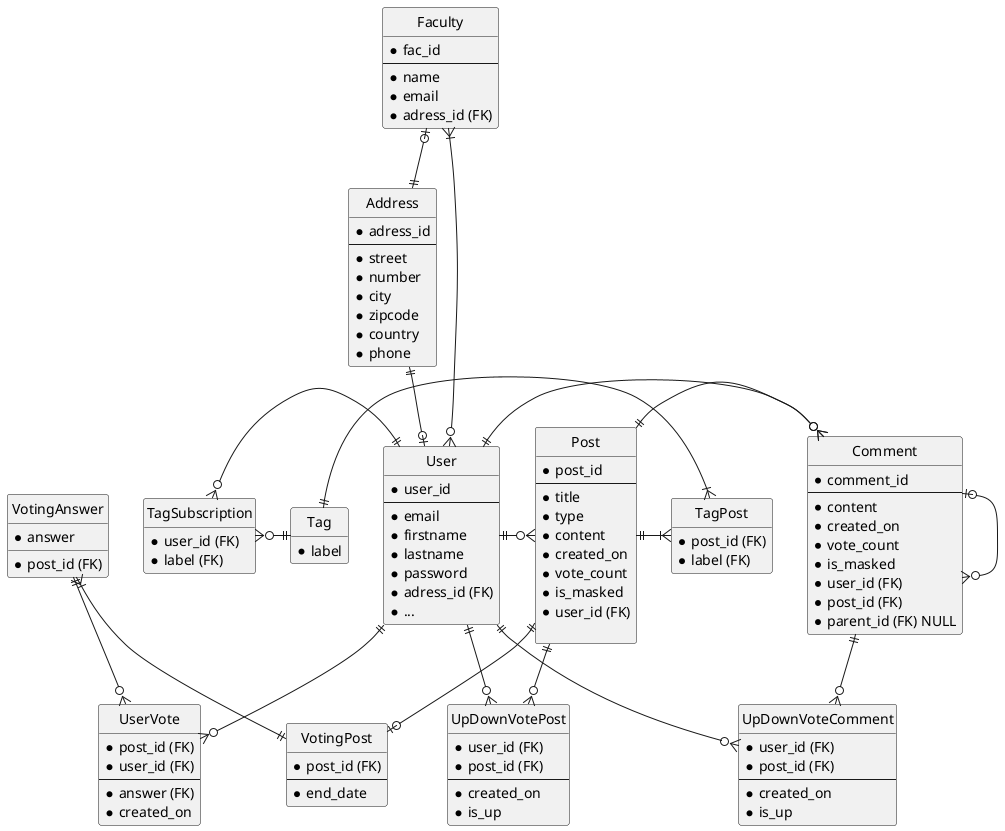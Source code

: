 @startuml db_mdl

hide circle
hide empty members

' entity Entity {
'    * identifying_attribute
'    --
'    * mandatory_attribute
'    optional_attribute
' }

' ' zero or one
' A |o--o| B

' ' exactly one
' C ||--|| D

' ' zero or many
' E }o--o{ F

' ' one or many
' G }|--|{ H

entity User {
  * user_id
  --
  * email 
  * firstname 
  * lastname
  * password
  * adress_id (FK)
  * ...
}

entity Address {
  * adress_id
  --
  * street
  * number
  * city
  * zipcode
  * country
  * phone
}



entity UpDownVotePost {
  * user_id (FK)
  * post_id (FK)
  --
  * created_on
  * is_up
}


entity UpDownVoteComment {
  * user_id (FK)
  * post_id (FK)
  --
  * created_on
  * is_up
}

entity TagSubscription{
  * user_id (FK)
  * label (FK)
}

entity Tag {
  * label
}

entity Post {
  * post_id
  --
  * title
  * type
  * content
  * created_on
  * vote_count
  * is_masked
  * user_id (FK)

}

entity Comment {
  * comment_id
  --
  * content
  * created_on
  * vote_count
  * is_masked
  * user_id (FK)
  * post_id (FK)
  * parent_id (FK) NULL
}


entity VotingPost {
  * post_id (FK)
  --
  * end_date
}

entity TagPost {
    * post_id (FK)
    * label (FK)
}

entity UserVote {
  * post_id (FK)
  * user_id (FK)
  --
  * answer (FK)
  * created_on
}

entity VotingAnswer{
  * post_id (FK)
  * answer
}

entity Faculty  {
  * fac_id
  --
  * name
  * email
  * adress_id (FK)
}

Address ||--o| User


Faculty }|--o{ User
Faculty |o--|| Address


User ||-o{ Post 
User ||--o{ UpDownVotePost
Post ||--o{ UpDownVotePost


User ||-o{ Comment
User ||--o{ UpDownVoteComment
Comment ||--o{ UpDownVoteComment
Post ||-o{ Comment
Comment |o--o{ Comment

Post ||--o| VotingPost
VotingAnswer}|-|| VotingPost

User  ||--o{ UserVote
VotingAnswer ||--o{  UserVote 

TagSubscription }o-|| User
TagSubscription }o-|| Tag

Tag  ||-|{  TagPost
Post ||-|{  TagPost
@enduml
